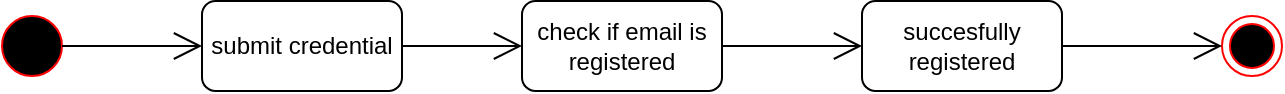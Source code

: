 <mxfile version="21.2.8" type="device">
  <diagram name="Pagina-1" id="cRLQu5AnUjknGKx3u6Ge">
    <mxGraphModel dx="1276" dy="606" grid="1" gridSize="10" guides="1" tooltips="1" connect="1" arrows="1" fold="1" page="1" pageScale="1" pageWidth="827" pageHeight="1169" math="0" shadow="0">
      <root>
        <mxCell id="0" />
        <mxCell id="1" parent="0" />
        <mxCell id="d3n50mrm-2xk-7-aw-kh-1" value="submit credential" style="rounded=1;whiteSpace=wrap;html=1;" vertex="1" parent="1">
          <mxGeometry x="140" y="122.5" width="100" height="45" as="geometry" />
        </mxCell>
        <mxCell id="d3n50mrm-2xk-7-aw-kh-2" value="" style="ellipse;html=1;fillColor=#000000;strokeColor=#ff0000;" vertex="1" parent="1">
          <mxGeometry x="40" y="130" width="30" height="30" as="geometry" />
        </mxCell>
        <mxCell id="d3n50mrm-2xk-7-aw-kh-3" value="" style="ellipse;html=1;shape=endState;fillColor=#000000;strokeColor=#ff0000;" vertex="1" parent="1">
          <mxGeometry x="650" y="130" width="30" height="30" as="geometry" />
        </mxCell>
        <mxCell id="d3n50mrm-2xk-7-aw-kh-4" value="check if email is registered" style="rounded=1;whiteSpace=wrap;html=1;" vertex="1" parent="1">
          <mxGeometry x="300" y="122.5" width="100" height="45" as="geometry" />
        </mxCell>
        <mxCell id="d3n50mrm-2xk-7-aw-kh-5" value="succesfully registered" style="rounded=1;whiteSpace=wrap;html=1;" vertex="1" parent="1">
          <mxGeometry x="470" y="122.5" width="100" height="45" as="geometry" />
        </mxCell>
        <mxCell id="d3n50mrm-2xk-7-aw-kh-6" value="" style="endArrow=open;endFill=1;endSize=12;html=1;rounded=0;exitX=1;exitY=0.5;exitDx=0;exitDy=0;entryX=0;entryY=0.5;entryDx=0;entryDy=0;" edge="1" parent="1" source="d3n50mrm-2xk-7-aw-kh-1" target="d3n50mrm-2xk-7-aw-kh-4">
          <mxGeometry width="160" relative="1" as="geometry">
            <mxPoint x="200" y="133" as="sourcePoint" />
            <mxPoint x="280" y="83" as="targetPoint" />
            <Array as="points" />
          </mxGeometry>
        </mxCell>
        <mxCell id="d3n50mrm-2xk-7-aw-kh-7" value="" style="endArrow=open;endFill=1;endSize=12;html=1;rounded=0;exitX=1;exitY=0.5;exitDx=0;exitDy=0;entryX=0;entryY=0.5;entryDx=0;entryDy=0;" edge="1" parent="1" source="d3n50mrm-2xk-7-aw-kh-4" target="d3n50mrm-2xk-7-aw-kh-5">
          <mxGeometry width="160" relative="1" as="geometry">
            <mxPoint x="200" y="178" as="sourcePoint" />
            <mxPoint x="280" y="253" as="targetPoint" />
            <Array as="points" />
          </mxGeometry>
        </mxCell>
        <mxCell id="d3n50mrm-2xk-7-aw-kh-8" value="" style="endArrow=open;endFill=1;endSize=12;html=1;rounded=0;exitX=1;exitY=0.5;exitDx=0;exitDy=0;entryX=0;entryY=0.5;entryDx=0;entryDy=0;" edge="1" parent="1" source="d3n50mrm-2xk-7-aw-kh-2" target="d3n50mrm-2xk-7-aw-kh-1">
          <mxGeometry width="160" relative="1" as="geometry">
            <mxPoint x="70" y="180" as="sourcePoint" />
            <mxPoint x="120" y="180" as="targetPoint" />
            <Array as="points" />
          </mxGeometry>
        </mxCell>
        <mxCell id="d3n50mrm-2xk-7-aw-kh-11" value="" style="endArrow=open;endFill=1;endSize=12;html=1;rounded=0;exitX=1;exitY=0.5;exitDx=0;exitDy=0;entryX=0;entryY=0.5;entryDx=0;entryDy=0;" edge="1" parent="1" source="d3n50mrm-2xk-7-aw-kh-5" target="d3n50mrm-2xk-7-aw-kh-3">
          <mxGeometry width="160" relative="1" as="geometry">
            <mxPoint x="730" y="145" as="sourcePoint" />
            <mxPoint x="650" y="155" as="targetPoint" />
            <Array as="points" />
          </mxGeometry>
        </mxCell>
      </root>
    </mxGraphModel>
  </diagram>
</mxfile>
